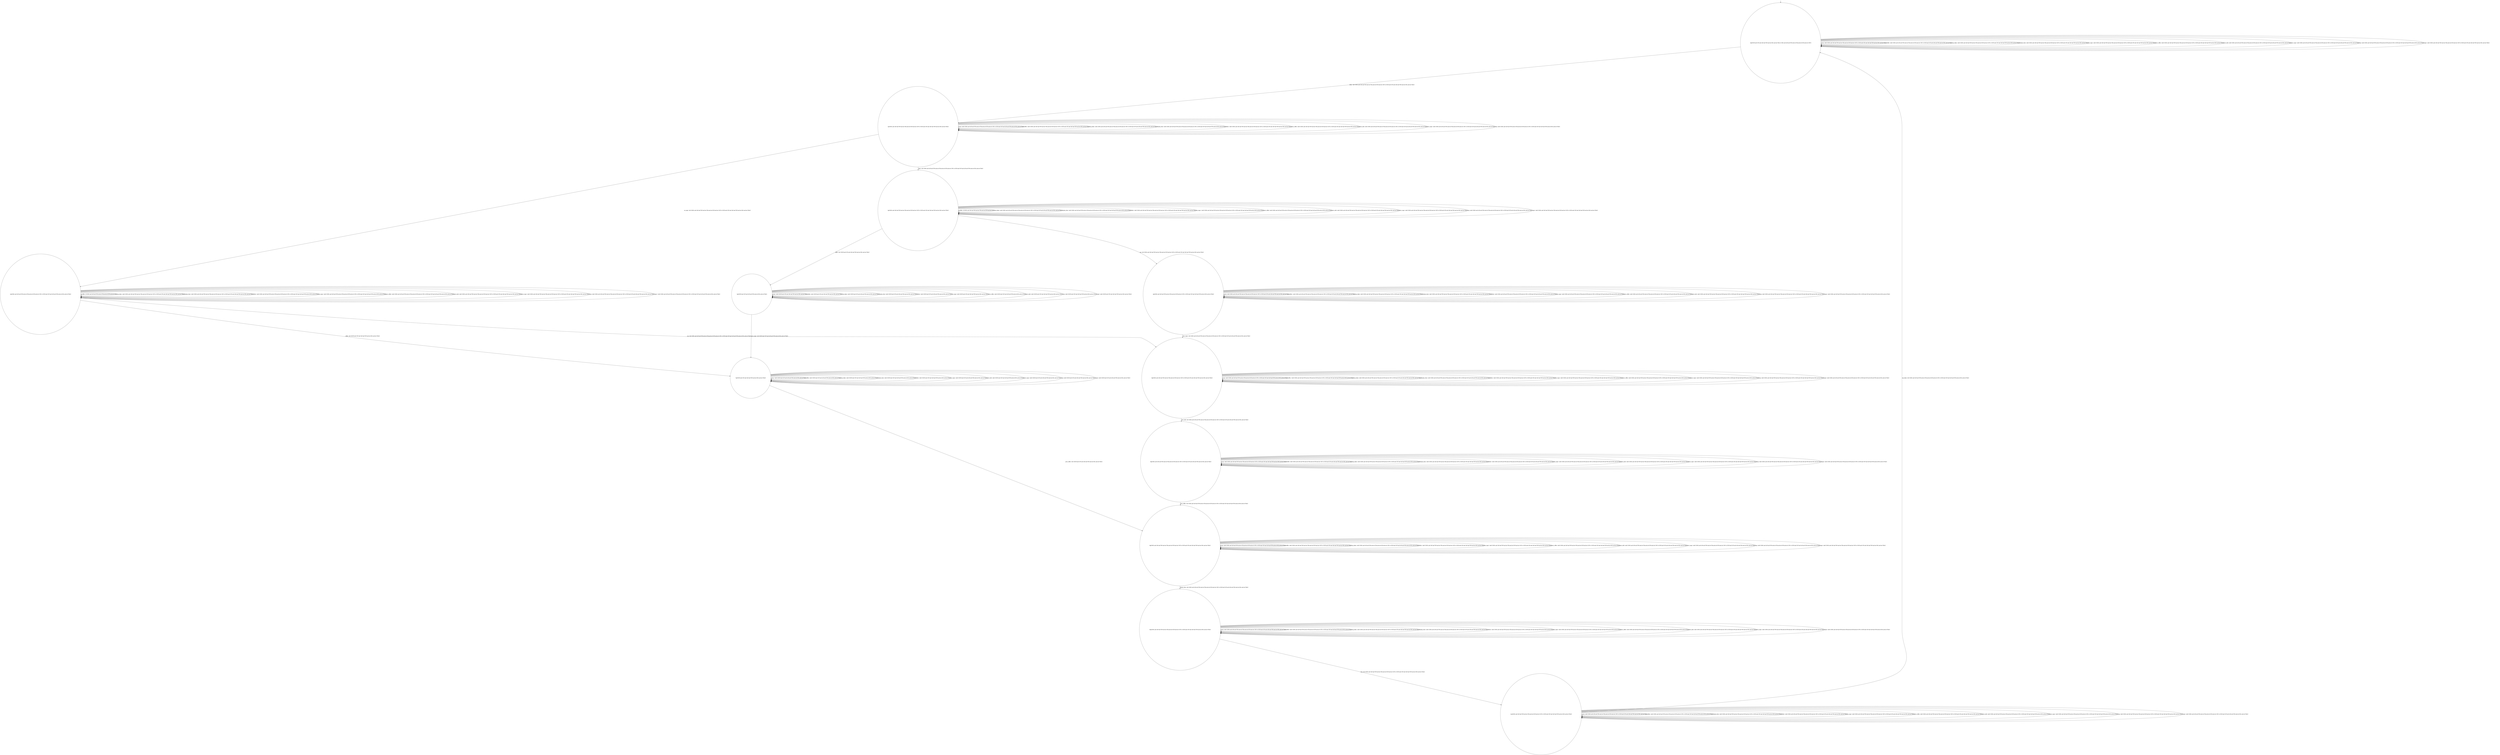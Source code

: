 digraph g {
	edge [lblstyle="above, sloped"];
	s0 [shape="circle" label="0@[((EUR and COF and CAP and TON and not DOL and not TEA) or (DOL and CAP and TON and not TEA and not EUR and not COF))]"];
	s1 [shape="circle" label="1@[((DOL and CAP and TON and not TEA and not EUR and not COF) or (EUR and COF and CAP and TON and not DOL and not TEA))]"];
	s2 [shape="circle" label="2@[((DOL and CAP and TON and not TEA and not EUR and not COF) or (EUR and COF and CAP and TON and not DOL and not TEA))]"];
	s3 [shape="circle" label="3@[((DOL and CAP and TON and not TEA and not EUR and not COF) or (EUR and COF and CAP and TON and not DOL and not TEA))]"];
	s4 [shape="circle" label="4@[((DOL and CAP and TON and not TEA and not EUR and not COF) or (EUR and COF and CAP and TON and not DOL and not TEA))]"];
	s5 [shape="circle" label="5@[((EUR and COF and CAP and TON and not DOL and not TEA))]"];
	s6 [shape="circle" label="6@[((DOL and CAP and TON and not TEA and not EUR and not COF) or (EUR and COF and CAP and TON and not DOL and not TEA))]"];
	s7 [shape="circle" label="7@[((EUR and COF and CAP and TON and not DOL and not TEA))]"];
	s8 [shape="circle" label="8@[((DOL and CAP and TON and not TEA and not EUR and not COF) or (EUR and COF and CAP and TON and not DOL and not TEA))]"];
	s9 [shape="circle" label="9@[((DOL and CAP and TON and not TEA and not EUR and not COF) or (EUR and COF and CAP and TON and not DOL and not TEA))]"];
	s10 [shape="circle" label="10@[((DOL and CAP and TON and not TEA and not EUR and not COF) or (EUR and COF and CAP and TON and not DOL and not TEA))]"];
	s11 [shape="circle" label="11@[((DOL and CAP and TON and not TEA and not EUR and not COF) or (EUR and COF and CAP and TON and not DOL and not TEA))]"];
	s0 -> s0 [label="cap / nok() [((DOL and CAP and TON and not TEA and not EUR and not COF) or (EUR and COF and CAP and TON and not DOL and not TEA))]"];
	s0 -> s0 [label="coffee / nok() [((DOL and CAP and TON and not TEA and not EUR and not COF) or (EUR and COF and CAP and TON and not DOL and not TEA))]"];
	s0 -> s0 [label="cup_taken / nok() [((DOL and CAP and TON and not TEA and not EUR and not COF) or (EUR and COF and CAP and TON and not DOL and not TEA))]"];
	s0 -> s0 [label="display_done / nok() [((DOL and CAP and TON and not TEA and not EUR and not COF) or (EUR and COF and CAP and TON and not DOL and not TEA))]"];
	s0 -> s1 [label="dollar / ok() [((DOL and CAP and TON and not TEA and not EUR and not COF) or (EUR and COF and CAP and TON and not DOL and not TEA))]"];
	s0 -> s0 [label="no_sugar / nok() [((DOL and CAP and TON and not TEA and not EUR and not COF) or (EUR and COF and CAP and TON and not DOL and not TEA))]"];
	s0 -> s0 [label="pour_coffee / nok() [((DOL and CAP and TON and not TEA and not EUR and not COF) or (EUR and COF and CAP and TON and not DOL and not TEA))]"];
	s0 -> s0 [label="pour_milk / nok() [((DOL and CAP and TON and not TEA and not EUR and not COF) or (EUR and COF and CAP and TON and not DOL and not TEA))]"];
	s0 -> s0 [label="pour_sugar / nok() [((DOL and CAP and TON and not TEA and not EUR and not COF) or (EUR and COF and CAP and TON and not DOL and not TEA))]"];
	s0 -> s0 [label="ring / nok() [((DOL and CAP and TON and not TEA and not EUR and not COF) or (EUR and COF and CAP and TON and not DOL and not TEA))]"];
	s0 -> s0 [label="sugar / nok() [((DOL and CAP and TON and not TEA and not EUR and not COF) or (EUR and COF and CAP and TON and not DOL and not TEA))]"];
	s1 -> s1 [label="cap / nok() [((DOL and CAP and TON and not TEA and not EUR and not COF) or (EUR and COF and CAP and TON and not DOL and not TEA))]"];
	s1 -> s1 [label="coffee / nok() [((DOL and CAP and TON and not TEA and not EUR and not COF) or (EUR and COF and CAP and TON and not DOL and not TEA))]"];
	s1 -> s1 [label="cup_taken / nok() [((DOL and CAP and TON and not TEA and not EUR and not COF) or (EUR and COF and CAP and TON and not DOL and not TEA))]"];
	s1 -> s1 [label="display_done / nok() [((DOL and CAP and TON and not TEA and not EUR and not COF) or (EUR and COF and CAP and TON and not DOL and not TEA))]"];
	s1 -> s1 [label="dollar / nok() [((DOL and CAP and TON and not TEA and not EUR and not COF) or (EUR and COF and CAP and TON and not DOL and not TEA))]"];
	s1 -> s2 [label="no_sugar / ok() [((DOL and CAP and TON and not TEA and not EUR and not COF) or (EUR and COF and CAP and TON and not DOL and not TEA))]"];
	s1 -> s1 [label="pour_coffee / nok() [((DOL and CAP and TON and not TEA and not EUR and not COF) or (EUR and COF and CAP and TON and not DOL and not TEA))]"];
	s1 -> s1 [label="pour_milk / nok() [((DOL and CAP and TON and not TEA and not EUR and not COF) or (EUR and COF and CAP and TON and not DOL and not TEA))]"];
	s1 -> s1 [label="pour_sugar / nok() [((DOL and CAP and TON and not TEA and not EUR and not COF) or (EUR and COF and CAP and TON and not DOL and not TEA))]"];
	s1 -> s1 [label="ring / nok() [((DOL and CAP and TON and not TEA and not EUR and not COF) or (EUR and COF and CAP and TON and not DOL and not TEA))]"];
	s1 -> s3 [label="sugar / ok() [((DOL and CAP and TON and not TEA and not EUR and not COF) or (EUR and COF and CAP and TON and not DOL and not TEA))]"];
	s2 -> s6 [label="cap / ok() [((DOL and CAP and TON and not TEA and not EUR and not COF) or (EUR and COF and CAP and TON and not DOL and not TEA))]"];
	s2 -> s2 [label="coffee / Ω [((DOL and CAP and TON and not TEA and not EUR and not COF))]"];
	s2 -> s7 [label="coffee / ok() [((EUR and COF and CAP and TON and not DOL and not TEA))]"];
	s2 -> s2 [label="cup_taken / nok() [((DOL and CAP and TON and not TEA and not EUR and not COF) or (EUR and COF and CAP and TON and not DOL and not TEA))]"];
	s2 -> s2 [label="display_done / nok() [((DOL and CAP and TON and not TEA and not EUR and not COF) or (EUR and COF and CAP and TON and not DOL and not TEA))]"];
	s2 -> s2 [label="dollar / nok() [((DOL and CAP and TON and not TEA and not EUR and not COF) or (EUR and COF and CAP and TON and not DOL and not TEA))]"];
	s2 -> s2 [label="no_sugar / nok() [((DOL and CAP and TON and not TEA and not EUR and not COF) or (EUR and COF and CAP and TON and not DOL and not TEA))]"];
	s2 -> s2 [label="pour_coffee / nok() [((DOL and CAP and TON and not TEA and not EUR and not COF) or (EUR and COF and CAP and TON and not DOL and not TEA))]"];
	s2 -> s2 [label="pour_milk / nok() [((DOL and CAP and TON and not TEA and not EUR and not COF) or (EUR and COF and CAP and TON and not DOL and not TEA))]"];
	s2 -> s2 [label="pour_sugar / nok() [((DOL and CAP and TON and not TEA and not EUR and not COF) or (EUR and COF and CAP and TON and not DOL and not TEA))]"];
	s2 -> s2 [label="ring / nok() [((DOL and CAP and TON and not TEA and not EUR and not COF) or (EUR and COF and CAP and TON and not DOL and not TEA))]"];
	s2 -> s2 [label="sugar / void() [((DOL and CAP and TON and not TEA and not EUR and not COF) or (EUR and COF and CAP and TON and not DOL and not TEA))]"];
	s3 -> s4 [label="cap / ok() [((DOL and CAP and TON and not TEA and not EUR and not COF) or (EUR and COF and CAP and TON and not DOL and not TEA))]"];
	s3 -> s3 [label="coffee / Ω [((DOL and CAP and TON and not TEA and not EUR and not COF))]"];
	s3 -> s5 [label="coffee / ok() [((EUR and COF and CAP and TON and not DOL and not TEA))]"];
	s3 -> s3 [label="cup_taken / nok() [((DOL and CAP and TON and not TEA and not EUR and not COF) or (EUR and COF and CAP and TON and not DOL and not TEA))]"];
	s3 -> s3 [label="display_done / nok() [((DOL and CAP and TON and not TEA and not EUR and not COF) or (EUR and COF and CAP and TON and not DOL and not TEA))]"];
	s3 -> s3 [label="dollar / nok() [((DOL and CAP and TON and not TEA and not EUR and not COF) or (EUR and COF and CAP and TON and not DOL and not TEA))]"];
	s3 -> s3 [label="no_sugar / void() [((DOL and CAP and TON and not TEA and not EUR and not COF) or (EUR and COF and CAP and TON and not DOL and not TEA))]"];
	s3 -> s3 [label="pour_coffee / nok() [((DOL and CAP and TON and not TEA and not EUR and not COF) or (EUR and COF and CAP and TON and not DOL and not TEA))]"];
	s3 -> s3 [label="pour_milk / nok() [((DOL and CAP and TON and not TEA and not EUR and not COF) or (EUR and COF and CAP and TON and not DOL and not TEA))]"];
	s3 -> s3 [label="pour_sugar / nok() [((DOL and CAP and TON and not TEA and not EUR and not COF) or (EUR and COF and CAP and TON and not DOL and not TEA))]"];
	s3 -> s3 [label="ring / nok() [((DOL and CAP and TON and not TEA and not EUR and not COF) or (EUR and COF and CAP and TON and not DOL and not TEA))]"];
	s3 -> s3 [label="sugar / nok() [((DOL and CAP and TON and not TEA and not EUR and not COF) or (EUR and COF and CAP and TON and not DOL and not TEA))]"];
	s4 -> s4 [label="cap / nok() [((DOL and CAP and TON and not TEA and not EUR and not COF) or (EUR and COF and CAP and TON and not DOL and not TEA))]"];
	s4 -> s4 [label="coffee / void() [((DOL and CAP and TON and not TEA and not EUR and not COF) or (EUR and COF and CAP and TON and not DOL and not TEA))]"];
	s4 -> s4 [label="cup_taken / nok() [((DOL and CAP and TON and not TEA and not EUR and not COF) or (EUR and COF and CAP and TON and not DOL and not TEA))]"];
	s4 -> s4 [label="display_done / nok() [((DOL and CAP and TON and not TEA and not EUR and not COF) or (EUR and COF and CAP and TON and not DOL and not TEA))]"];
	s4 -> s4 [label="dollar / nok() [((DOL and CAP and TON and not TEA and not EUR and not COF) or (EUR and COF and CAP and TON and not DOL and not TEA))]"];
	s4 -> s4 [label="no_sugar / nok() [((DOL and CAP and TON and not TEA and not EUR and not COF) or (EUR and COF and CAP and TON and not DOL and not TEA))]"];
	s4 -> s4 [label="pour_coffee / nok() [((DOL and CAP and TON and not TEA and not EUR and not COF) or (EUR and COF and CAP and TON and not DOL and not TEA))]"];
	s4 -> s4 [label="pour_milk / nok() [((DOL and CAP and TON and not TEA and not EUR and not COF) or (EUR and COF and CAP and TON and not DOL and not TEA))]"];
	s4 -> s6 [label="pour_sugar / ok() [((DOL and CAP and TON and not TEA and not EUR and not COF) or (EUR and COF and CAP and TON and not DOL and not TEA))]"];
	s4 -> s4 [label="ring / nok() [((DOL and CAP and TON and not TEA and not EUR and not COF) or (EUR and COF and CAP and TON and not DOL and not TEA))]"];
	s4 -> s4 [label="sugar / nok() [((DOL and CAP and TON and not TEA and not EUR and not COF) or (EUR and COF and CAP and TON and not DOL and not TEA))]"];
	s5 -> s5 [label="cap / void() [((EUR and COF and CAP and TON and not DOL and not TEA))]"];
	s5 -> s5 [label="coffee / nok() [((EUR and COF and CAP and TON and not DOL and not TEA))]"];
	s5 -> s5 [label="cup_taken / nok() [((EUR and COF and CAP and TON and not DOL and not TEA))]"];
	s5 -> s5 [label="display_done / nok() [((EUR and COF and CAP and TON and not DOL and not TEA))]"];
	s5 -> s5 [label="dollar / nok() [((EUR and COF and CAP and TON and not DOL and not TEA))]"];
	s5 -> s5 [label="no_sugar / nok() [((EUR and COF and CAP and TON and not DOL and not TEA))]"];
	s5 -> s5 [label="pour_coffee / nok() [((EUR and COF and CAP and TON and not DOL and not TEA))]"];
	s5 -> s5 [label="pour_milk / nok() [((EUR and COF and CAP and TON and not DOL and not TEA))]"];
	s5 -> s7 [label="pour_sugar / ok() [((EUR and COF and CAP and TON and not DOL and not TEA))]"];
	s5 -> s5 [label="ring / nok() [((EUR and COF and CAP and TON and not DOL and not TEA))]"];
	s5 -> s5 [label="sugar / nok() [((EUR and COF and CAP and TON and not DOL and not TEA))]"];
	s6 -> s6 [label="cap / nok() [((DOL and CAP and TON and not TEA and not EUR and not COF) or (EUR and COF and CAP and TON and not DOL and not TEA))]"];
	s6 -> s6 [label="coffee / void() [((DOL and CAP and TON and not TEA and not EUR and not COF) or (EUR and COF and CAP and TON and not DOL and not TEA))]"];
	s6 -> s6 [label="cup_taken / nok() [((DOL and CAP and TON and not TEA and not EUR and not COF) or (EUR and COF and CAP and TON and not DOL and not TEA))]"];
	s6 -> s6 [label="display_done / nok() [((DOL and CAP and TON and not TEA and not EUR and not COF) or (EUR and COF and CAP and TON and not DOL and not TEA))]"];
	s6 -> s6 [label="dollar / nok() [((DOL and CAP and TON and not TEA and not EUR and not COF) or (EUR and COF and CAP and TON and not DOL and not TEA))]"];
	s6 -> s6 [label="no_sugar / nok() [((DOL and CAP and TON and not TEA and not EUR and not COF) or (EUR and COF and CAP and TON and not DOL and not TEA))]"];
	s6 -> s6 [label="pour_coffee / nok() [((DOL and CAP and TON and not TEA and not EUR and not COF) or (EUR and COF and CAP and TON and not DOL and not TEA))]"];
	s6 -> s9 [label="pour_milk / ok() [((DOL and CAP and TON and not TEA and not EUR and not COF) or (EUR and COF and CAP and TON and not DOL and not TEA))]"];
	s6 -> s6 [label="pour_sugar / nok() [((DOL and CAP and TON and not TEA and not EUR and not COF) or (EUR and COF and CAP and TON and not DOL and not TEA))]"];
	s6 -> s6 [label="ring / nok() [((DOL and CAP and TON and not TEA and not EUR and not COF) or (EUR and COF and CAP and TON and not DOL and not TEA))]"];
	s6 -> s6 [label="sugar / nok() [((DOL and CAP and TON and not TEA and not EUR and not COF) or (EUR and COF and CAP and TON and not DOL and not TEA))]"];
	s7 -> s7 [label="cap / void() [((EUR and COF and CAP and TON and not DOL and not TEA))]"];
	s7 -> s7 [label="coffee / nok() [((EUR and COF and CAP and TON and not DOL and not TEA))]"];
	s7 -> s7 [label="cup_taken / nok() [((EUR and COF and CAP and TON and not DOL and not TEA))]"];
	s7 -> s7 [label="display_done / nok() [((EUR and COF and CAP and TON and not DOL and not TEA))]"];
	s7 -> s7 [label="dollar / nok() [((EUR and COF and CAP and TON and not DOL and not TEA))]"];
	s7 -> s7 [label="no_sugar / nok() [((EUR and COF and CAP and TON and not DOL and not TEA))]"];
	s7 -> s8 [label="pour_coffee / ok() [((EUR and COF and CAP and TON and not DOL and not TEA))]"];
	s7 -> s7 [label="pour_milk / nok() [((EUR and COF and CAP and TON and not DOL and not TEA))]"];
	s7 -> s7 [label="pour_sugar / nok() [((EUR and COF and CAP and TON and not DOL and not TEA))]"];
	s7 -> s7 [label="ring / nok() [((EUR and COF and CAP and TON and not DOL and not TEA))]"];
	s7 -> s7 [label="sugar / nok() [((EUR and COF and CAP and TON and not DOL and not TEA))]"];
	s8 -> s8 [label="cap / nok() [((DOL and CAP and TON and not TEA and not EUR and not COF) or (EUR and COF and CAP and TON and not DOL and not TEA))]"];
	s8 -> s8 [label="coffee / nok() [((DOL and CAP and TON and not TEA and not EUR and not COF) or (EUR and COF and CAP and TON and not DOL and not TEA))]"];
	s8 -> s8 [label="cup_taken / nok() [((DOL and CAP and TON and not TEA and not EUR and not COF) or (EUR and COF and CAP and TON and not DOL and not TEA))]"];
	s8 -> s10 [label="display_done / ok() [((DOL and CAP and TON and not TEA and not EUR and not COF) or (EUR and COF and CAP and TON and not DOL and not TEA))]"];
	s8 -> s8 [label="dollar / nok() [((DOL and CAP and TON and not TEA and not EUR and not COF) or (EUR and COF and CAP and TON and not DOL and not TEA))]"];
	s8 -> s8 [label="no_sugar / nok() [((DOL and CAP and TON and not TEA and not EUR and not COF) or (EUR and COF and CAP and TON and not DOL and not TEA))]"];
	s8 -> s8 [label="pour_coffee / nok() [((DOL and CAP and TON and not TEA and not EUR and not COF) or (EUR and COF and CAP and TON and not DOL and not TEA))]"];
	s8 -> s8 [label="pour_milk / nok() [((DOL and CAP and TON and not TEA and not EUR and not COF) or (EUR and COF and CAP and TON and not DOL and not TEA))]"];
	s8 -> s8 [label="pour_sugar / nok() [((DOL and CAP and TON and not TEA and not EUR and not COF) or (EUR and COF and CAP and TON and not DOL and not TEA))]"];
	s8 -> s8 [label="ring / nok() [((DOL and CAP and TON and not TEA and not EUR and not COF) or (EUR and COF and CAP and TON and not DOL and not TEA))]"];
	s8 -> s8 [label="sugar / nok() [((DOL and CAP and TON and not TEA and not EUR and not COF) or (EUR and COF and CAP and TON and not DOL and not TEA))]"];
	s9 -> s9 [label="cap / nok() [((DOL and CAP and TON and not TEA and not EUR and not COF) or (EUR and COF and CAP and TON and not DOL and not TEA))]"];
	s9 -> s9 [label="coffee / nok() [((DOL and CAP and TON and not TEA and not EUR and not COF) or (EUR and COF and CAP and TON and not DOL and not TEA))]"];
	s9 -> s9 [label="cup_taken / nok() [((DOL and CAP and TON and not TEA and not EUR and not COF) or (EUR and COF and CAP and TON and not DOL and not TEA))]"];
	s9 -> s9 [label="display_done / nok() [((DOL and CAP and TON and not TEA and not EUR and not COF) or (EUR and COF and CAP and TON and not DOL and not TEA))]"];
	s9 -> s9 [label="dollar / nok() [((DOL and CAP and TON and not TEA and not EUR and not COF) or (EUR and COF and CAP and TON and not DOL and not TEA))]"];
	s9 -> s9 [label="no_sugar / nok() [((DOL and CAP and TON and not TEA and not EUR and not COF) or (EUR and COF and CAP and TON and not DOL and not TEA))]"];
	s9 -> s8 [label="pour_coffee / ok() [((DOL and CAP and TON and not TEA and not EUR and not COF) or (EUR and COF and CAP and TON and not DOL and not TEA))]"];
	s9 -> s9 [label="pour_milk / nok() [((DOL and CAP and TON and not TEA and not EUR and not COF) or (EUR and COF and CAP and TON and not DOL and not TEA))]"];
	s9 -> s9 [label="pour_sugar / nok() [((DOL and CAP and TON and not TEA and not EUR and not COF) or (EUR and COF and CAP and TON and not DOL and not TEA))]"];
	s9 -> s9 [label="ring / nok() [((DOL and CAP and TON and not TEA and not EUR and not COF) or (EUR and COF and CAP and TON and not DOL and not TEA))]"];
	s9 -> s9 [label="sugar / nok() [((DOL and CAP and TON and not TEA and not EUR and not COF) or (EUR and COF and CAP and TON and not DOL and not TEA))]"];
	s10 -> s10 [label="cap / nok() [((DOL and CAP and TON and not TEA and not EUR and not COF) or (EUR and COF and CAP and TON and not DOL and not TEA))]"];
	s10 -> s10 [label="coffee / nok() [((DOL and CAP and TON and not TEA and not EUR and not COF) or (EUR and COF and CAP and TON and not DOL and not TEA))]"];
	s10 -> s10 [label="cup_taken / nok() [((DOL and CAP and TON and not TEA and not EUR and not COF) or (EUR and COF and CAP and TON and not DOL and not TEA))]"];
	s10 -> s10 [label="display_done / nok() [((DOL and CAP and TON and not TEA and not EUR and not COF) or (EUR and COF and CAP and TON and not DOL and not TEA))]"];
	s10 -> s10 [label="dollar / nok() [((DOL and CAP and TON and not TEA and not EUR and not COF) or (EUR and COF and CAP and TON and not DOL and not TEA))]"];
	s10 -> s10 [label="no_sugar / nok() [((DOL and CAP and TON and not TEA and not EUR and not COF) or (EUR and COF and CAP and TON and not DOL and not TEA))]"];
	s10 -> s10 [label="pour_coffee / nok() [((DOL and CAP and TON and not TEA and not EUR and not COF) or (EUR and COF and CAP and TON and not DOL and not TEA))]"];
	s10 -> s10 [label="pour_milk / nok() [((DOL and CAP and TON and not TEA and not EUR and not COF) or (EUR and COF and CAP and TON and not DOL and not TEA))]"];
	s10 -> s10 [label="pour_sugar / nok() [((DOL and CAP and TON and not TEA and not EUR and not COF) or (EUR and COF and CAP and TON and not DOL and not TEA))]"];
	s10 -> s11 [label="ring / ok() [((DOL and CAP and TON and not TEA and not EUR and not COF) or (EUR and COF and CAP and TON and not DOL and not TEA))]"];
	s10 -> s10 [label="sugar / nok() [((DOL and CAP and TON and not TEA and not EUR and not COF) or (EUR and COF and CAP and TON and not DOL and not TEA))]"];
	s11 -> s11 [label="cap / nok() [((DOL and CAP and TON and not TEA and not EUR and not COF) or (EUR and COF and CAP and TON and not DOL and not TEA))]"];
	s11 -> s11 [label="coffee / nok() [((DOL and CAP and TON and not TEA and not EUR and not COF) or (EUR and COF and CAP and TON and not DOL and not TEA))]"];
	s11 -> s0 [label="cup_taken / ok() [((DOL and CAP and TON and not TEA and not EUR and not COF) or (EUR and COF and CAP and TON and not DOL and not TEA))]"];
	s11 -> s11 [label="display_done / nok() [((DOL and CAP and TON and not TEA and not EUR and not COF) or (EUR and COF and CAP and TON and not DOL and not TEA))]"];
	s11 -> s11 [label="dollar / nok() [((DOL and CAP and TON and not TEA and not EUR and not COF) or (EUR and COF and CAP and TON and not DOL and not TEA))]"];
	s11 -> s11 [label="no_sugar / nok() [((DOL and CAP and TON and not TEA and not EUR and not COF) or (EUR and COF and CAP and TON and not DOL and not TEA))]"];
	s11 -> s11 [label="pour_coffee / nok() [((DOL and CAP and TON and not TEA and not EUR and not COF) or (EUR and COF and CAP and TON and not DOL and not TEA))]"];
	s11 -> s11 [label="pour_milk / nok() [((DOL and CAP and TON and not TEA and not EUR and not COF) or (EUR and COF and CAP and TON and not DOL and not TEA))]"];
	s11 -> s11 [label="pour_sugar / nok() [((DOL and CAP and TON and not TEA and not EUR and not COF) or (EUR and COF and CAP and TON and not DOL and not TEA))]"];
	s11 -> s11 [label="ring / nok() [((DOL and CAP and TON and not TEA and not EUR and not COF) or (EUR and COF and CAP and TON and not DOL and not TEA))]"];
	s11 -> s11 [label="sugar / nok() [((DOL and CAP and TON and not TEA and not EUR and not COF) or (EUR and COF and CAP and TON and not DOL and not TEA))]"];
	__start0 [label="" shape="none" width="0" height="0"];
	__start0 -> s0;
}